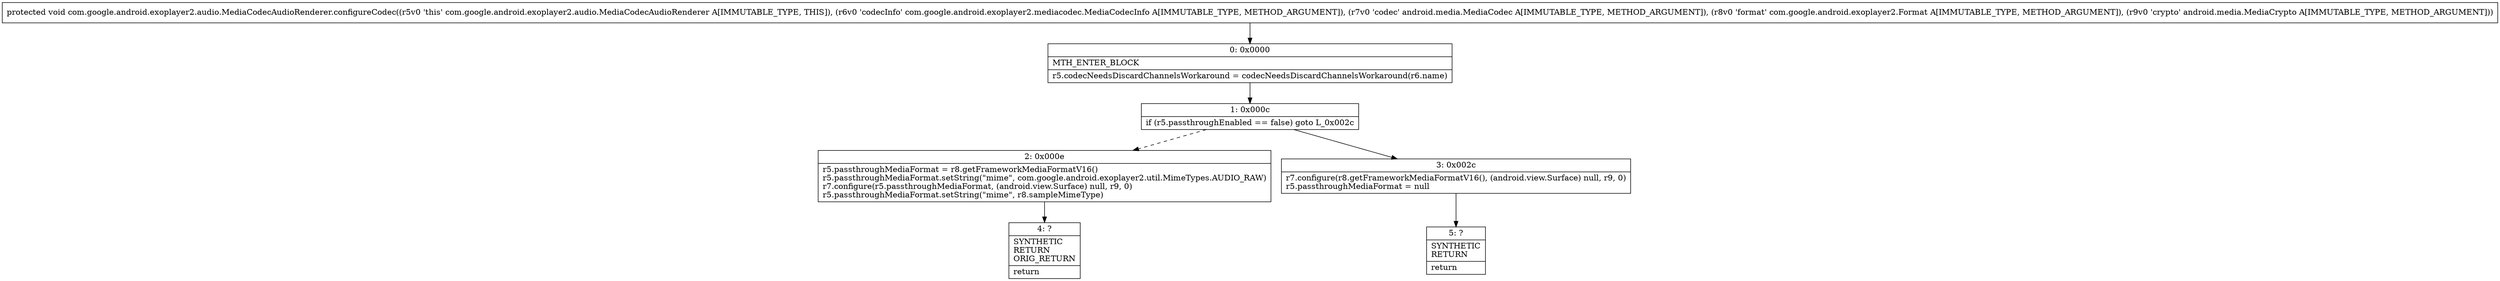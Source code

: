 digraph "CFG forcom.google.android.exoplayer2.audio.MediaCodecAudioRenderer.configureCodec(Lcom\/google\/android\/exoplayer2\/mediacodec\/MediaCodecInfo;Landroid\/media\/MediaCodec;Lcom\/google\/android\/exoplayer2\/Format;Landroid\/media\/MediaCrypto;)V" {
Node_0 [shape=record,label="{0\:\ 0x0000|MTH_ENTER_BLOCK\l|r5.codecNeedsDiscardChannelsWorkaround = codecNeedsDiscardChannelsWorkaround(r6.name)\l}"];
Node_1 [shape=record,label="{1\:\ 0x000c|if (r5.passthroughEnabled == false) goto L_0x002c\l}"];
Node_2 [shape=record,label="{2\:\ 0x000e|r5.passthroughMediaFormat = r8.getFrameworkMediaFormatV16()\lr5.passthroughMediaFormat.setString(\"mime\", com.google.android.exoplayer2.util.MimeTypes.AUDIO_RAW)\lr7.configure(r5.passthroughMediaFormat, (android.view.Surface) null, r9, 0)\lr5.passthroughMediaFormat.setString(\"mime\", r8.sampleMimeType)\l}"];
Node_3 [shape=record,label="{3\:\ 0x002c|r7.configure(r8.getFrameworkMediaFormatV16(), (android.view.Surface) null, r9, 0)\lr5.passthroughMediaFormat = null\l}"];
Node_4 [shape=record,label="{4\:\ ?|SYNTHETIC\lRETURN\lORIG_RETURN\l|return\l}"];
Node_5 [shape=record,label="{5\:\ ?|SYNTHETIC\lRETURN\l|return\l}"];
MethodNode[shape=record,label="{protected void com.google.android.exoplayer2.audio.MediaCodecAudioRenderer.configureCodec((r5v0 'this' com.google.android.exoplayer2.audio.MediaCodecAudioRenderer A[IMMUTABLE_TYPE, THIS]), (r6v0 'codecInfo' com.google.android.exoplayer2.mediacodec.MediaCodecInfo A[IMMUTABLE_TYPE, METHOD_ARGUMENT]), (r7v0 'codec' android.media.MediaCodec A[IMMUTABLE_TYPE, METHOD_ARGUMENT]), (r8v0 'format' com.google.android.exoplayer2.Format A[IMMUTABLE_TYPE, METHOD_ARGUMENT]), (r9v0 'crypto' android.media.MediaCrypto A[IMMUTABLE_TYPE, METHOD_ARGUMENT])) }"];
MethodNode -> Node_0;
Node_0 -> Node_1;
Node_1 -> Node_2[style=dashed];
Node_1 -> Node_3;
Node_2 -> Node_4;
Node_3 -> Node_5;
}

